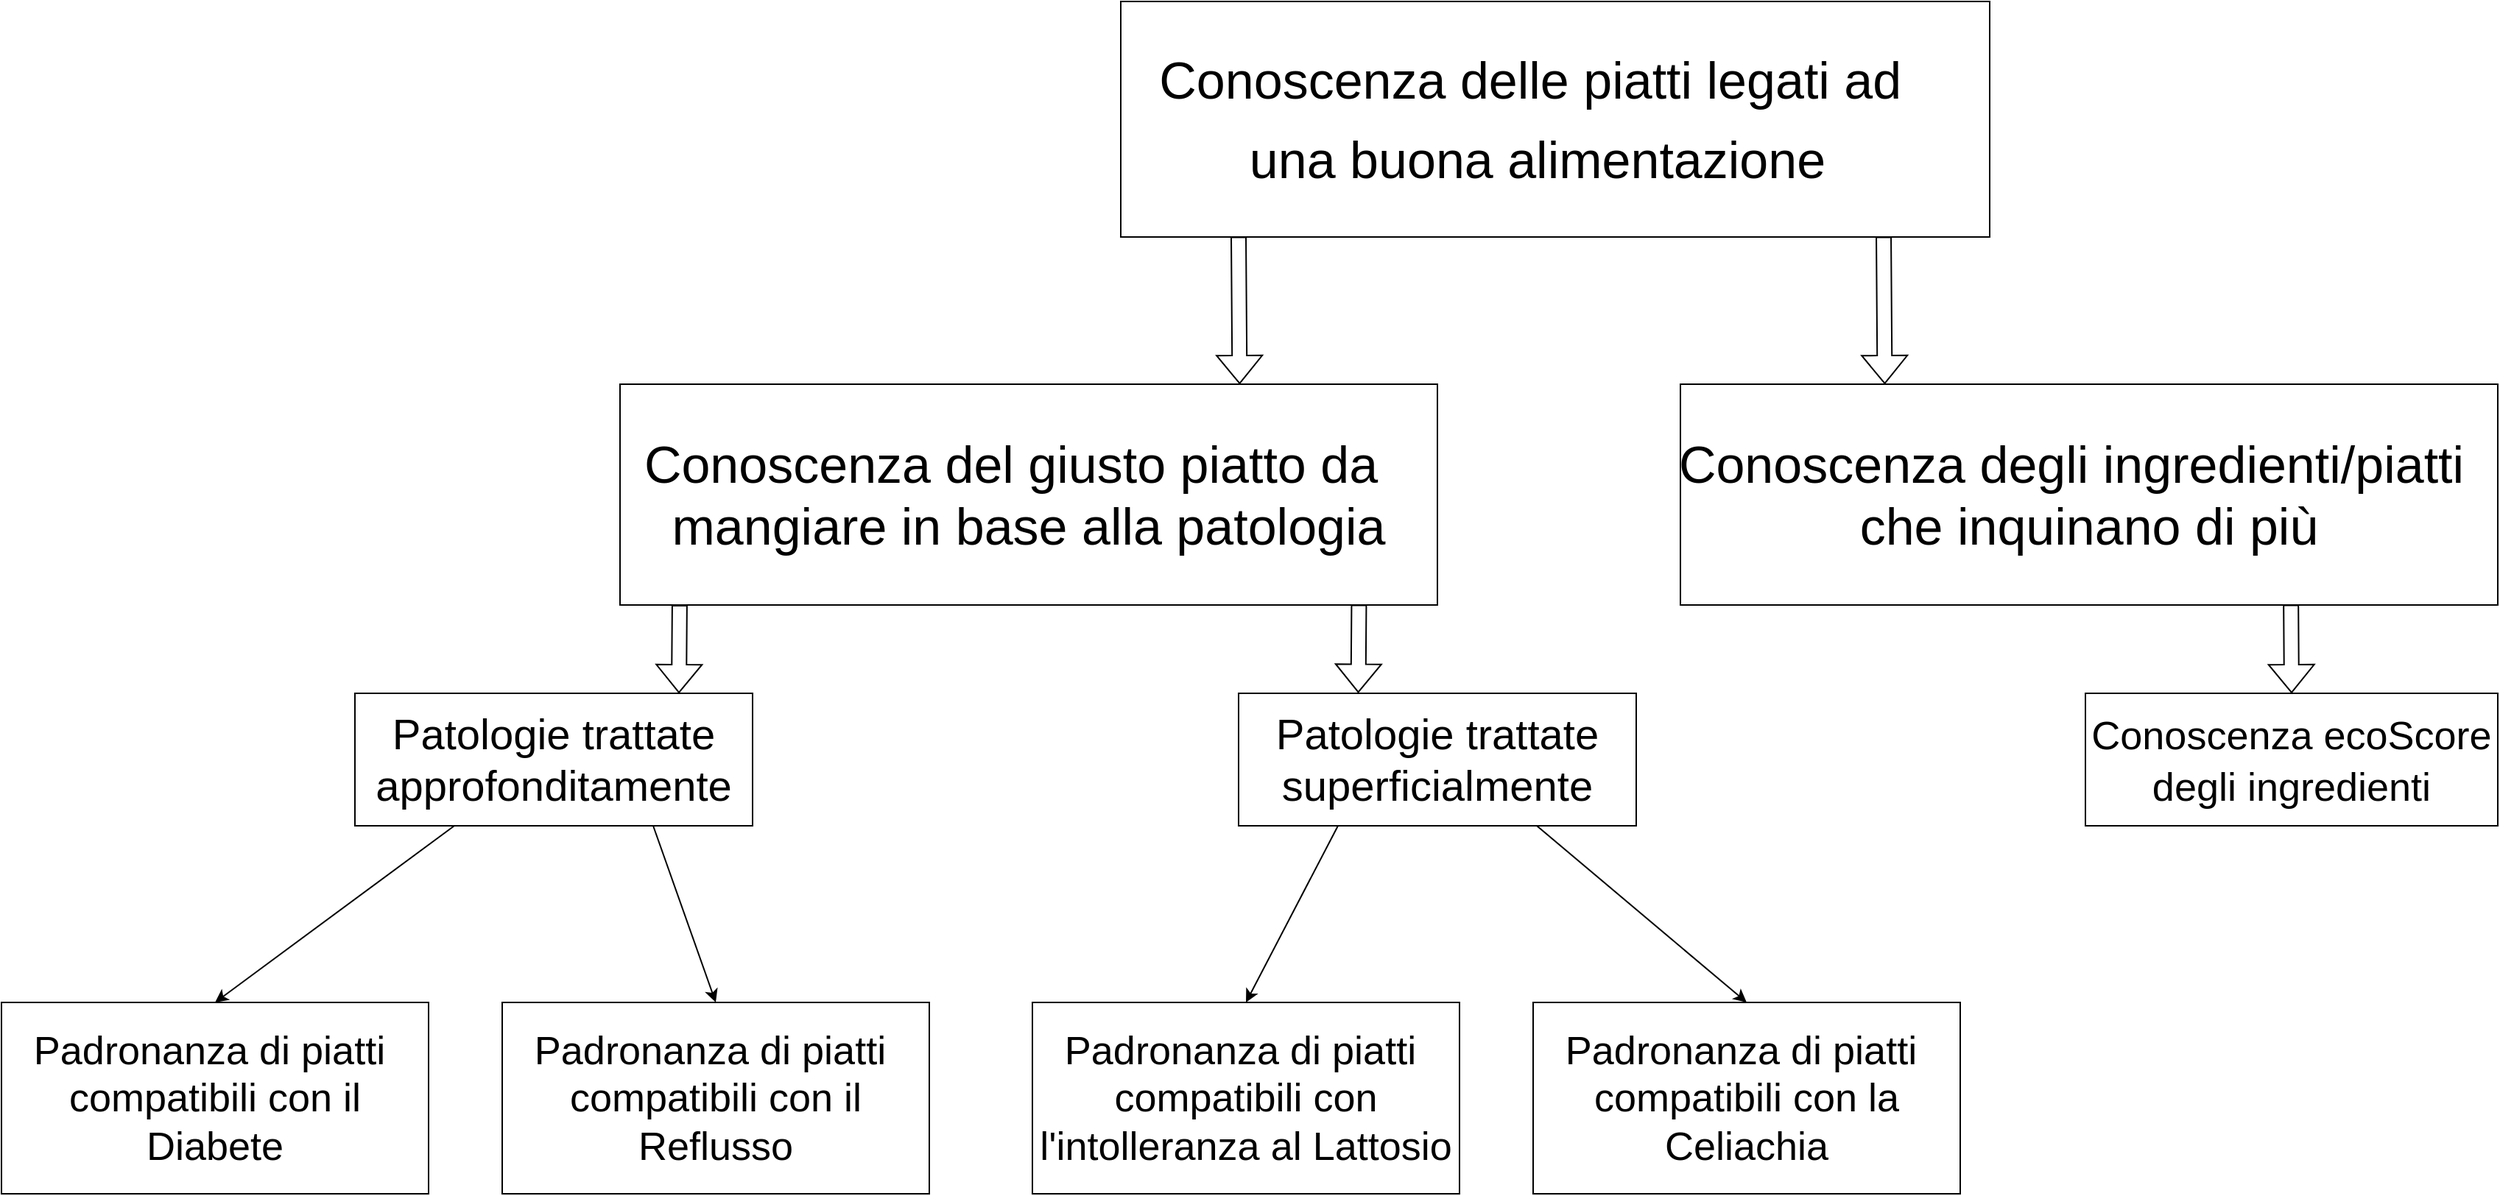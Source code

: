 <mxfile version="18.1.3" type="device"><diagram id="yYUezmRQ8Q-IDr7vM85F" name="Page-1"><mxGraphModel dx="6414" dy="1977" grid="1" gridSize="10" guides="1" tooltips="1" connect="1" arrows="1" fold="1" page="1" pageScale="1" pageWidth="850" pageHeight="1100" math="0" shadow="0"><root><mxCell id="0"/><mxCell id="1" parent="0"/><mxCell id="x6_WDcnMlLpbWYYYfE1O-1" value="&lt;p class=&quot;MsoListParagraph&quot; style=&quot;text-indent: -18pt;&quot;&gt;&lt;font style=&quot;font-size: 35px;&quot;&gt;Conoscenza delle piatti legati ad&amp;nbsp;&lt;/font&gt;&lt;/p&gt;&lt;p class=&quot;MsoListParagraph&quot; style=&quot;text-indent: -18pt;&quot;&gt;&lt;font style=&quot;font-size: 35px;&quot;&gt;una buona alimentazione&lt;/font&gt;&lt;/p&gt;" style="rounded=0;whiteSpace=wrap;html=1;" parent="1" vertex="1"><mxGeometry x="-3700" y="60" width="590" height="160" as="geometry"/></mxCell><mxCell id="x6_WDcnMlLpbWYYYfE1O-6" value="&lt;p class=&quot;MsoListParagraph&quot; style=&quot;text-indent: -18.0pt&quot;&gt;&lt;font style=&quot;font-size: 35px;&quot;&gt;Conoscenza del giusto piatto da mangiare in base alla patologia&lt;/font&gt;&lt;/p&gt;" style="rounded=0;whiteSpace=wrap;html=1;" parent="1" vertex="1"><mxGeometry x="-4040" y="320" width="555" height="150" as="geometry"/></mxCell><mxCell id="x6_WDcnMlLpbWYYYfE1O-7" value="&lt;p class=&quot;MsoListParagraph&quot; style=&quot;text-indent: -18pt;&quot;&gt;&lt;font style=&quot;font-size: 35px;&quot;&gt;Conoscenza degli ingredienti/piatti che inquinano di più&lt;/font&gt;&lt;/p&gt;" style="rounded=0;whiteSpace=wrap;html=1;" parent="1" vertex="1"><mxGeometry x="-3320" y="320" width="555" height="150" as="geometry"/></mxCell><mxCell id="x6_WDcnMlLpbWYYYfE1O-9" value="" style="shape=flexArrow;endArrow=classic;html=1;rounded=0;fontSize=39;entryX=0.25;entryY=0;entryDx=0;entryDy=0;exitX=0.878;exitY=0.998;exitDx=0;exitDy=0;exitPerimeter=0;" parent="1" source="x6_WDcnMlLpbWYYYfE1O-1" target="x6_WDcnMlLpbWYYYfE1O-7" edge="1"><mxGeometry width="50" height="50" relative="1" as="geometry"><mxPoint x="-3191" y="220" as="sourcePoint"/><mxPoint x="-3599.915" y="324.6" as="targetPoint"/><Array as="points"/></mxGeometry></mxCell><mxCell id="Ru_rLrfBQ1XhAvELuPv4-2" value="&lt;font style=&quot;font-size: 27px;&quot;&gt;Padronanza di piatti&amp;nbsp; compatibili con il Diabete&lt;/font&gt;" style="rounded=0;whiteSpace=wrap;html=1;" parent="1" vertex="1"><mxGeometry x="-4460" y="740" width="290" height="130" as="geometry"/></mxCell><mxCell id="Ru_rLrfBQ1XhAvELuPv4-3" value="&lt;font style=&quot;font-size: 27px;&quot;&gt;Padronanza di piatti&amp;nbsp; compatibili con il Reflusso&lt;/font&gt;" style="rounded=0;whiteSpace=wrap;html=1;" parent="1" vertex="1"><mxGeometry x="-4120" y="740" width="290" height="130" as="geometry"/></mxCell><mxCell id="Ru_rLrfBQ1XhAvELuPv4-4" value="&lt;font style=&quot;font-size: 27px;&quot;&gt;Padronanza di piatti&amp;nbsp; compatibili con la Celiachia&lt;/font&gt;" style="rounded=0;whiteSpace=wrap;html=1;" parent="1" vertex="1"><mxGeometry x="-3420" y="740" width="290" height="130" as="geometry"/></mxCell><mxCell id="Ru_rLrfBQ1XhAvELuPv4-5" value="&lt;font style=&quot;font-size: 27px;&quot;&gt;Padronanza di piatti&amp;nbsp; compatibili con l'intolleranza al Lattosio&lt;/font&gt;" style="rounded=0;whiteSpace=wrap;html=1;" parent="1" vertex="1"><mxGeometry x="-3760" y="740" width="290" height="130" as="geometry"/></mxCell><mxCell id="Ru_rLrfBQ1XhAvELuPv4-8" value="Patologie trattate approfonditamente" style="rounded=0;whiteSpace=wrap;html=1;fontSize=29;" parent="1" vertex="1"><mxGeometry x="-4220" y="530" width="270" height="90" as="geometry"/></mxCell><mxCell id="Ru_rLrfBQ1XhAvELuPv4-9" value="Patologie trattate superficialmente" style="rounded=0;whiteSpace=wrap;html=1;fontSize=29;" parent="1" vertex="1"><mxGeometry x="-3620" y="530" width="270" height="90" as="geometry"/></mxCell><mxCell id="Ru_rLrfBQ1XhAvELuPv4-11" value="" style="shape=flexArrow;endArrow=classic;html=1;rounded=0;fontSize=39;entryX=0.25;entryY=0;entryDx=0;entryDy=0;exitX=0.878;exitY=0.998;exitDx=0;exitDy=0;exitPerimeter=0;" parent="1" edge="1"><mxGeometry width="50" height="50" relative="1" as="geometry"><mxPoint x="-3620" y="219.68" as="sourcePoint"/><mxPoint x="-3619.27" y="320" as="targetPoint"/><Array as="points"/></mxGeometry></mxCell><mxCell id="Ru_rLrfBQ1XhAvELuPv4-12" value="" style="endArrow=classic;html=1;rounded=0;fontSize=37;exitX=0.75;exitY=1;exitDx=0;exitDy=0;entryX=0.5;entryY=0;entryDx=0;entryDy=0;" parent="1" source="Ru_rLrfBQ1XhAvELuPv4-9" target="Ru_rLrfBQ1XhAvELuPv4-4" edge="1"><mxGeometry width="50" height="50" relative="1" as="geometry"><mxPoint x="-3420" y="740" as="sourcePoint"/><mxPoint x="-3370" y="690" as="targetPoint"/></mxGeometry></mxCell><mxCell id="Ru_rLrfBQ1XhAvELuPv4-13" value="" style="endArrow=classic;html=1;rounded=0;fontSize=37;exitX=0.25;exitY=1;exitDx=0;exitDy=0;entryX=0.5;entryY=0;entryDx=0;entryDy=0;" parent="1" source="Ru_rLrfBQ1XhAvELuPv4-9" target="Ru_rLrfBQ1XhAvELuPv4-5" edge="1"><mxGeometry width="50" height="50" relative="1" as="geometry"><mxPoint x="-3420" y="740" as="sourcePoint"/><mxPoint x="-3370" y="690" as="targetPoint"/></mxGeometry></mxCell><mxCell id="Ru_rLrfBQ1XhAvELuPv4-14" value="" style="endArrow=classic;html=1;rounded=0;fontSize=37;exitX=0.25;exitY=1;exitDx=0;exitDy=0;entryX=0.5;entryY=0;entryDx=0;entryDy=0;" parent="1" source="Ru_rLrfBQ1XhAvELuPv4-8" target="Ru_rLrfBQ1XhAvELuPv4-2" edge="1"><mxGeometry width="50" height="50" relative="1" as="geometry"><mxPoint x="-3710" y="740" as="sourcePoint"/><mxPoint x="-3660" y="690" as="targetPoint"/></mxGeometry></mxCell><mxCell id="Ru_rLrfBQ1XhAvELuPv4-15" value="" style="endArrow=classic;html=1;rounded=0;fontSize=37;exitX=0.75;exitY=1;exitDx=0;exitDy=0;entryX=0.5;entryY=0;entryDx=0;entryDy=0;" parent="1" source="Ru_rLrfBQ1XhAvELuPv4-8" target="Ru_rLrfBQ1XhAvELuPv4-3" edge="1"><mxGeometry width="50" height="50" relative="1" as="geometry"><mxPoint x="-3710" y="740" as="sourcePoint"/><mxPoint x="-3660" y="690" as="targetPoint"/></mxGeometry></mxCell><mxCell id="Ru_rLrfBQ1XhAvELuPv4-16" value="" style="shape=flexArrow;endArrow=classic;html=1;rounded=0;fontSize=37;exitX=0.904;exitY=0.998;exitDx=0;exitDy=0;exitPerimeter=0;entryX=0.301;entryY=-0.003;entryDx=0;entryDy=0;entryPerimeter=0;" parent="1" source="x6_WDcnMlLpbWYYYfE1O-6" target="Ru_rLrfBQ1XhAvELuPv4-9" edge="1"><mxGeometry width="50" height="50" relative="1" as="geometry"><mxPoint x="-3580" y="710" as="sourcePoint"/><mxPoint x="-3540" y="530" as="targetPoint"/></mxGeometry></mxCell><mxCell id="Ru_rLrfBQ1XhAvELuPv4-18" value="" style="shape=flexArrow;endArrow=classic;html=1;rounded=0;fontSize=37;exitX=0.904;exitY=0.998;exitDx=0;exitDy=0;exitPerimeter=0;entryX=0.301;entryY=-0.003;entryDx=0;entryDy=0;entryPerimeter=0;" parent="1" edge="1"><mxGeometry width="50" height="50" relative="1" as="geometry"><mxPoint x="-3999.55" y="469.97" as="sourcePoint"/><mxPoint x="-4000" y="530" as="targetPoint"/></mxGeometry></mxCell><mxCell id="Ru_rLrfBQ1XhAvELuPv4-20" value="&lt;font style=&quot;font-size: 27px;&quot;&gt;Conoscenza ecoScore degli ingredienti&lt;/font&gt;" style="rounded=0;whiteSpace=wrap;html=1;fontSize=29;" parent="1" vertex="1"><mxGeometry x="-3045" y="530" width="280" height="90" as="geometry"/></mxCell><mxCell id="Ru_rLrfBQ1XhAvELuPv4-21" value="" style="shape=flexArrow;endArrow=classic;html=1;rounded=0;fontSize=37;exitX=0.747;exitY=0.998;exitDx=0;exitDy=0;entryX=0.5;entryY=0;entryDx=0;entryDy=0;exitPerimeter=0;" parent="1" source="x6_WDcnMlLpbWYYYfE1O-7" target="Ru_rLrfBQ1XhAvELuPv4-20" edge="1"><mxGeometry width="50" height="50" relative="1" as="geometry"><mxPoint x="-3610" y="720" as="sourcePoint"/><mxPoint x="-3560" y="670" as="targetPoint"/></mxGeometry></mxCell></root></mxGraphModel></diagram></mxfile>